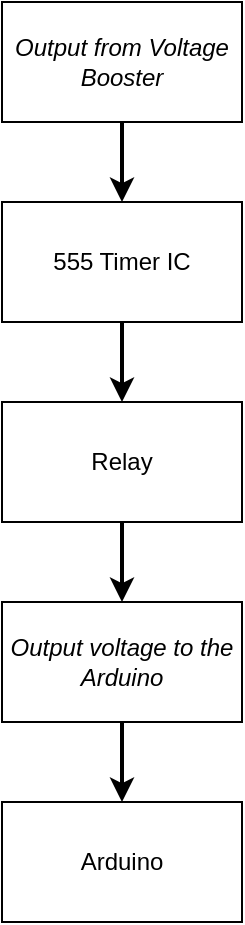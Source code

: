 <mxfile version="20.2.3" type="device"><diagram id="cgrwrrVMICdSFUnqX6Wa" name="Page-1"><mxGraphModel dx="868" dy="460" grid="1" gridSize="10" guides="1" tooltips="1" connect="1" arrows="1" fold="1" page="1" pageScale="1" pageWidth="827" pageHeight="1169" math="0" shadow="0"><root><mxCell id="0"/><mxCell id="1" parent="0"/><mxCell id="J1gxlPwCy7HO3wMDpZlr-5" value="" style="edgeStyle=orthogonalEdgeStyle;rounded=0;orthogonalLoop=1;jettySize=auto;html=1;strokeColor=#000000;strokeWidth=2;" parent="1" source="J1gxlPwCy7HO3wMDpZlr-1" target="J1gxlPwCy7HO3wMDpZlr-2" edge="1"><mxGeometry relative="1" as="geometry"/></mxCell><mxCell id="J1gxlPwCy7HO3wMDpZlr-1" value="&lt;i&gt;Output from Voltage Booster&lt;/i&gt;" style="rounded=0;whiteSpace=wrap;html=1;" parent="1" vertex="1"><mxGeometry x="360" y="240" width="120" height="60" as="geometry"/></mxCell><mxCell id="J1gxlPwCy7HO3wMDpZlr-6" value="" style="edgeStyle=orthogonalEdgeStyle;rounded=0;orthogonalLoop=1;jettySize=auto;html=1;strokeColor=#000000;strokeWidth=2;" parent="1" source="J1gxlPwCy7HO3wMDpZlr-2" target="J1gxlPwCy7HO3wMDpZlr-3" edge="1"><mxGeometry relative="1" as="geometry"/></mxCell><mxCell id="J1gxlPwCy7HO3wMDpZlr-2" value="555 Timer IC" style="rounded=0;whiteSpace=wrap;html=1;strokeColor=#000000;" parent="1" vertex="1"><mxGeometry x="360" y="340" width="120" height="60" as="geometry"/></mxCell><mxCell id="J1gxlPwCy7HO3wMDpZlr-7" value="" style="edgeStyle=orthogonalEdgeStyle;rounded=0;orthogonalLoop=1;jettySize=auto;html=1;strokeColor=#000000;strokeWidth=2;" parent="1" source="J1gxlPwCy7HO3wMDpZlr-3" target="J1gxlPwCy7HO3wMDpZlr-4" edge="1"><mxGeometry relative="1" as="geometry"/></mxCell><mxCell id="J1gxlPwCy7HO3wMDpZlr-3" value="Relay" style="rounded=0;whiteSpace=wrap;html=1;" parent="1" vertex="1"><mxGeometry x="360" y="440" width="120" height="60" as="geometry"/></mxCell><mxCell id="lBvCsciv9sDRUqm8b0-n-2" value="" style="edgeStyle=orthogonalEdgeStyle;rounded=0;orthogonalLoop=1;jettySize=auto;html=1;strokeWidth=2;" edge="1" parent="1" source="J1gxlPwCy7HO3wMDpZlr-4" target="lBvCsciv9sDRUqm8b0-n-1"><mxGeometry relative="1" as="geometry"/></mxCell><mxCell id="J1gxlPwCy7HO3wMDpZlr-4" value="&lt;i&gt;Output voltage to the Arduino&lt;/i&gt;" style="rounded=0;whiteSpace=wrap;html=1;" parent="1" vertex="1"><mxGeometry x="360" y="540" width="120" height="60" as="geometry"/></mxCell><mxCell id="lBvCsciv9sDRUqm8b0-n-1" value="Arduino" style="rounded=0;whiteSpace=wrap;html=1;strokeWidth=1;" vertex="1" parent="1"><mxGeometry x="360" y="640" width="120" height="60" as="geometry"/></mxCell></root></mxGraphModel></diagram></mxfile>